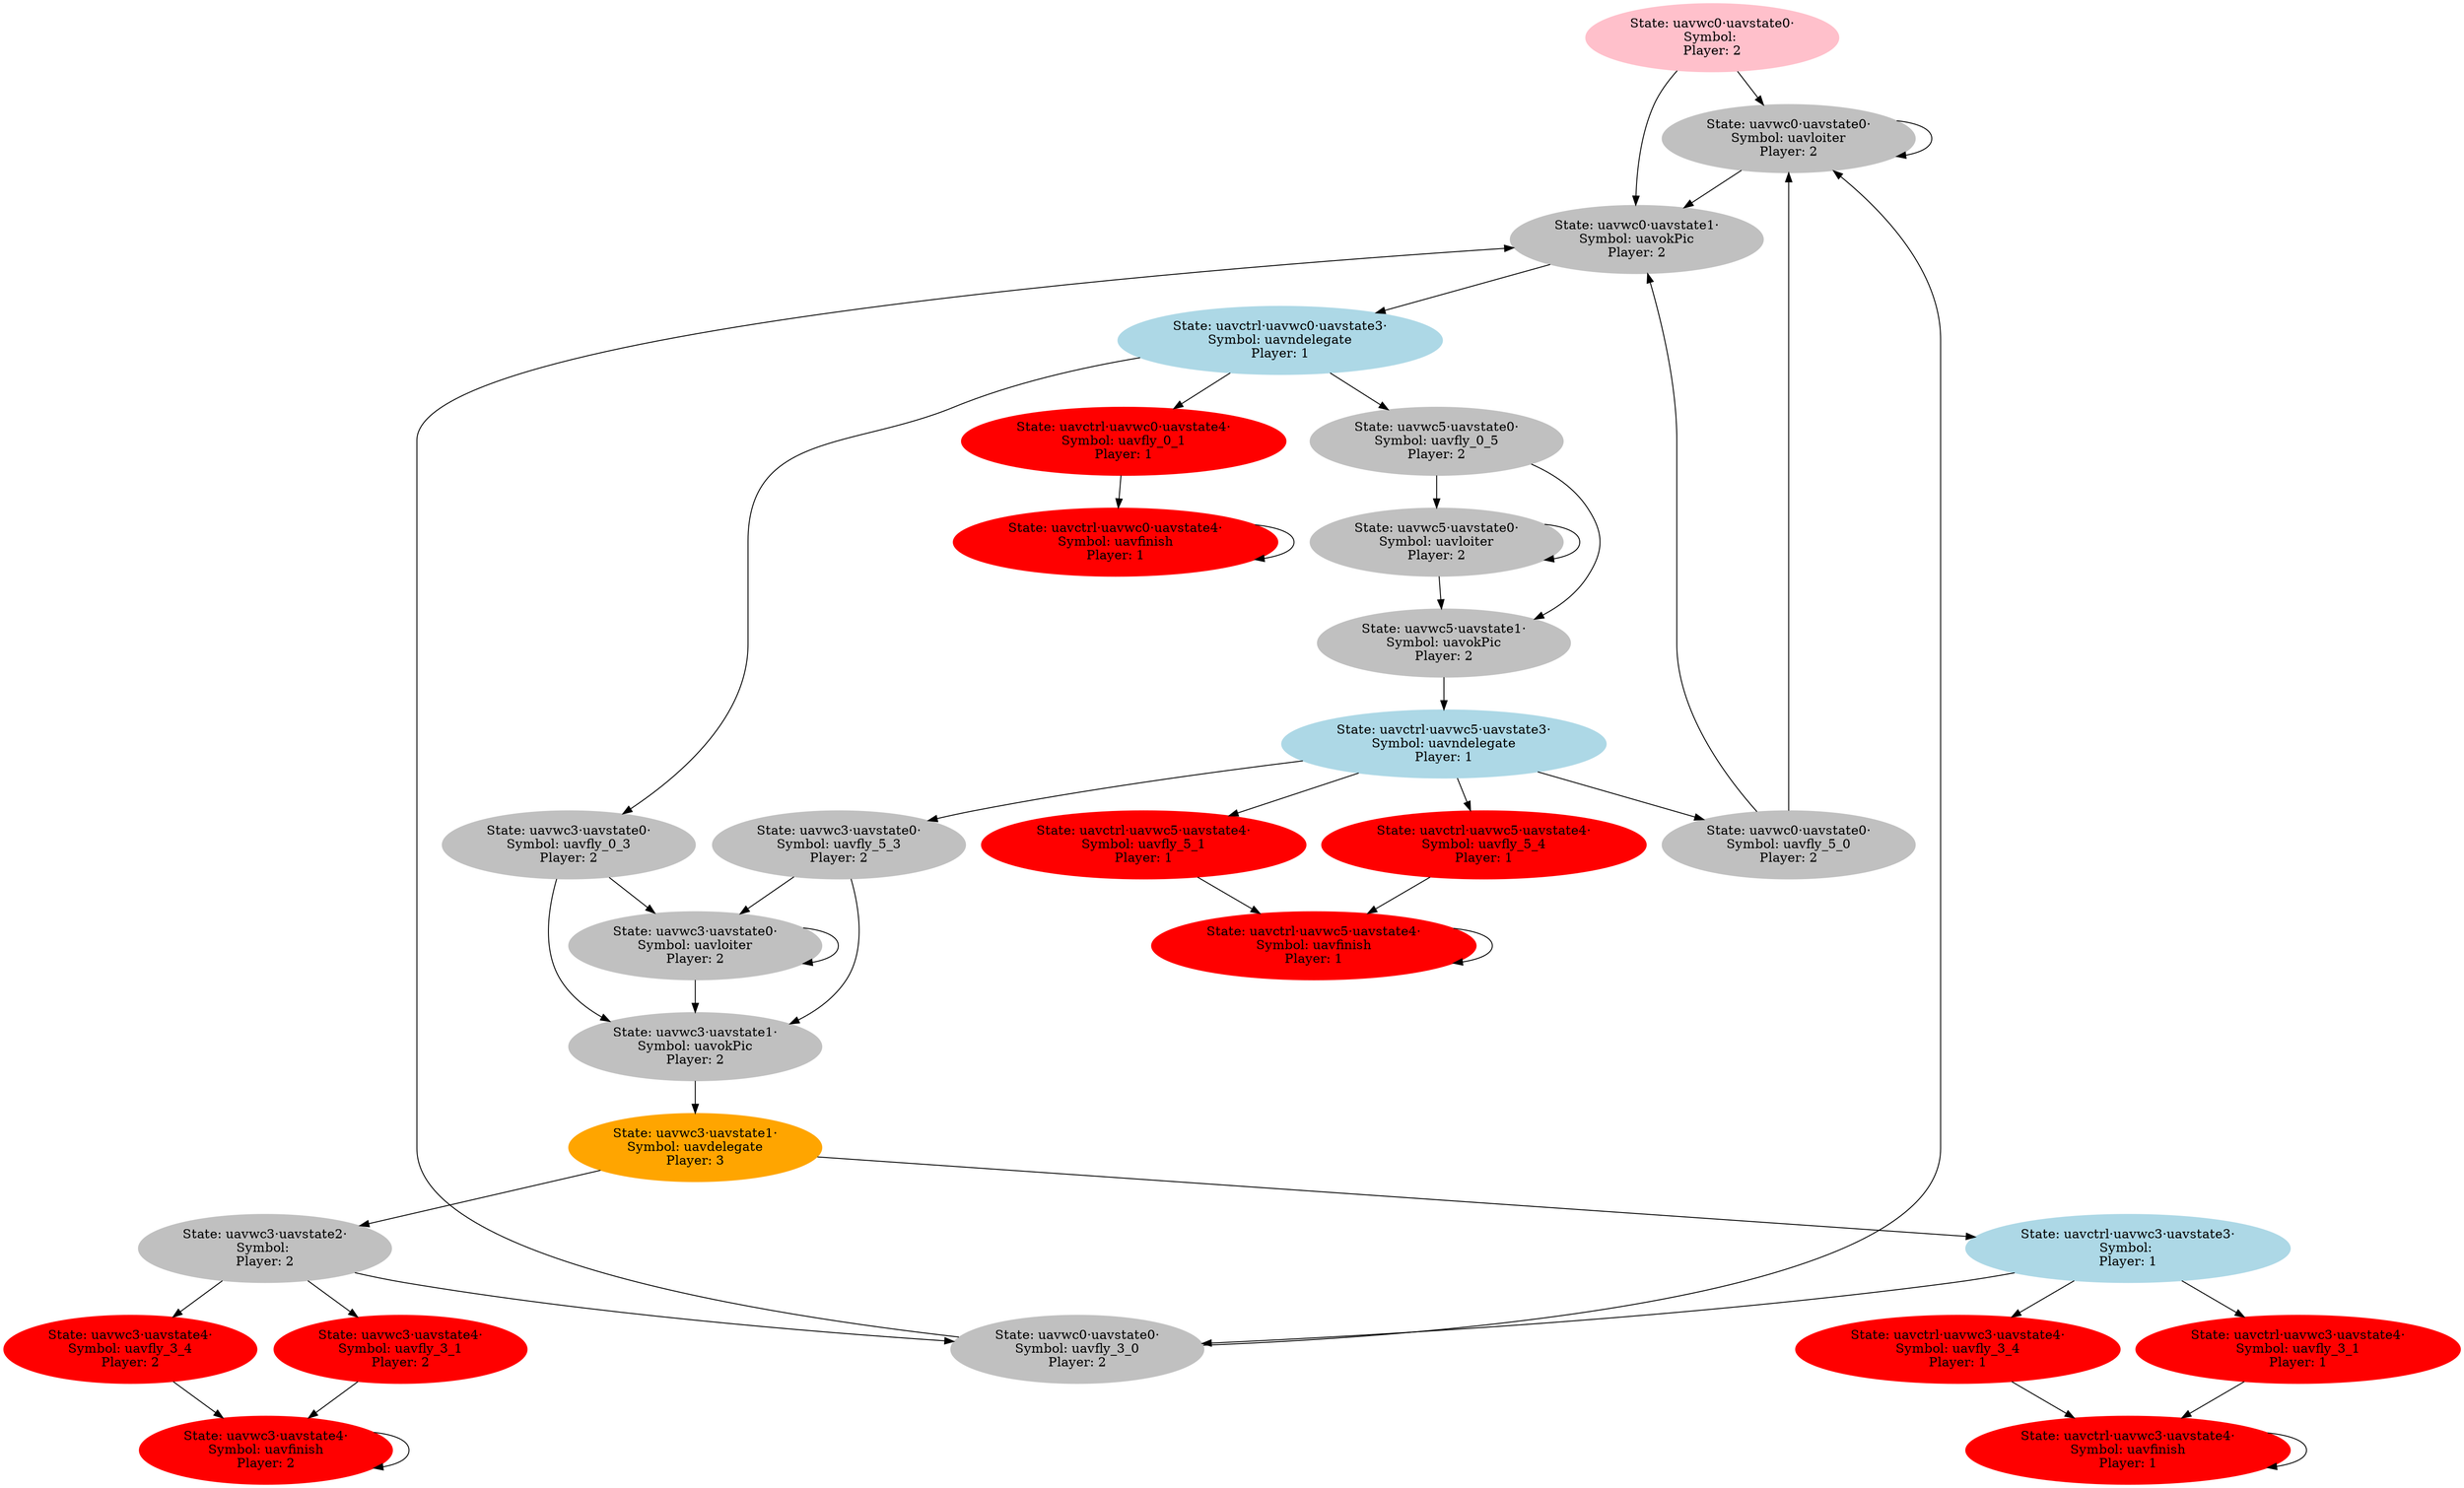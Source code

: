 digraph model {

    node [style=filled];
    0 [label="State: uavwc0·uavstate0·
Symbol: 
Player: 2",color="pink"];
    0 -> 1;
    0 -> 2;
    1 [label="State: uavwc0·uavstate0·
Symbol: uavloiter
Player: 2",color="grey"];
    1 -> 1;
    1 -> 2;
    2 [label="State: uavwc0·uavstate1·
Symbol: uavokPic
Player: 2",color="grey"];
    2 -> 3;
    3 [label="State: uavctrl·uavwc0·uavstate3·
Symbol: uavndelegate
Player: 1",color="lightblue"];
    3 -> 5;
    3 -> 4;
    3 -> 6;
    4 [label="State: uavwc3·uavstate0·
Symbol: uavfly_0_3
Player: 2",color="grey"];
    4 -> 21;
    4 -> 22;
    5 [label="State: uavwc5·uavstate0·
Symbol: uavfly_0_5
Player: 2",color="grey"];
    5 -> 9;
    5 -> 10;
    6 [label="State: uavctrl·uavwc0·uavstate4·
Symbol: uavfly_0_1
Player: 1",color="lightblue"];
    6 [label="State: uavctrl·uavwc0·uavstate4·
Symbol: uavfly_0_1
Player: 1",color="red"];
    6 -> 7;
    7 [label="State: uavctrl·uavwc0·uavstate4·
Symbol: uavfinish
Player: 1",color="lightblue"];
    7 [label="State: uavctrl·uavwc0·uavstate4·
Symbol: uavfinish
Player: 1",color="red"];
    7 -> 7;
    9 [label="State: uavwc5·uavstate1·
Symbol: uavokPic
Player: 2",color="grey"];
    9 -> 13;
    10 [label="State: uavwc5·uavstate0·
Symbol: uavloiter
Player: 2",color="grey"];
    10 -> 9;
    10 -> 10;
    13 [label="State: uavctrl·uavwc5·uavstate3·
Symbol: uavndelegate
Player: 1",color="lightblue"];
    13 -> 14;
    13 -> 15;
    13 -> 17;
    13 -> 16;
    14 [label="State: uavwc0·uavstate0·
Symbol: uavfly_5_0
Player: 2",color="grey"];
    14 -> 1;
    14 -> 2;
    15 [label="State: uavwc3·uavstate0·
Symbol: uavfly_5_3
Player: 2",color="grey"];
    15 -> 21;
    15 -> 22;
    16 [label="State: uavctrl·uavwc5·uavstate4·
Symbol: uavfly_5_1
Player: 1",color="lightblue"];
    16 [label="State: uavctrl·uavwc5·uavstate4·
Symbol: uavfly_5_1
Player: 1",color="red"];
    16 -> 18;
    17 [label="State: uavctrl·uavwc5·uavstate4·
Symbol: uavfly_5_4
Player: 1",color="lightblue"];
    17 [label="State: uavctrl·uavwc5·uavstate4·
Symbol: uavfly_5_4
Player: 1",color="red"];
    17 -> 18;
    18 [label="State: uavctrl·uavwc5·uavstate4·
Symbol: uavfinish
Player: 1",color="lightblue"];
    18 [label="State: uavctrl·uavwc5·uavstate4·
Symbol: uavfinish
Player: 1",color="red"];
    18 -> 18;
    21 [label="State: uavwc3·uavstate0·
Symbol: uavloiter
Player: 2",color="grey"];
    21 -> 21;
    21 -> 22;
    22 [label="State: uavwc3·uavstate1·
Symbol: uavokPic
Player: 2",color="grey"];
    22 -> 23;
    23 [label="State: uavwc3·uavstate1·
Symbol: uavdelegate
Player: 3",color="orange"];
    23 -> 26;
    23 -> 25;
    25 [label="State: uavwc3·uavstate2·
Symbol: 
Player: 2",color="grey"];
    25 -> 37;
    25 -> 27;
    25 -> 36;
    26 [label="State: uavctrl·uavwc3·uavstate3·
Symbol: 
Player: 1",color="lightblue"];
    26 -> 28;
    26 -> 29;
    26 -> 27;
    27 [label="State: uavwc0·uavstate0·
Symbol: uavfly_3_0
Player: 2",color="grey"];
    27 -> 1;
    27 -> 2;
    28 [label="State: uavctrl·uavwc3·uavstate4·
Symbol: uavfly_3_1
Player: 1",color="lightblue"];
    28 [label="State: uavctrl·uavwc3·uavstate4·
Symbol: uavfly_3_1
Player: 1",color="red"];
    28 -> 30;
    29 [label="State: uavctrl·uavwc3·uavstate4·
Symbol: uavfly_3_4
Player: 1",color="lightblue"];
    29 [label="State: uavctrl·uavwc3·uavstate4·
Symbol: uavfly_3_4
Player: 1",color="red"];
    29 -> 30;
    30 [label="State: uavctrl·uavwc3·uavstate4·
Symbol: uavfinish
Player: 1",color="lightblue"];
    30 [label="State: uavctrl·uavwc3·uavstate4·
Symbol: uavfinish
Player: 1",color="red"];
    30 -> 30;
    36 [label="State: uavwc3·uavstate4·
Symbol: uavfly_3_1
Player: 2",color="grey"];
    36 [label="State: uavwc3·uavstate4·
Symbol: uavfly_3_1
Player: 2",color="red"];
    36 -> 38;
    37 [label="State: uavwc3·uavstate4·
Symbol: uavfly_3_4
Player: 2",color="grey"];
    37 [label="State: uavwc3·uavstate4·
Symbol: uavfly_3_4
Player: 2",color="red"];
    37 -> 38;
    38 [label="State: uavwc3·uavstate4·
Symbol: uavfinish
Player: 2",color="grey"];
    38 [label="State: uavwc3·uavstate4·
Symbol: uavfinish
Player: 2",color="red"];
    38 -> 38;

}